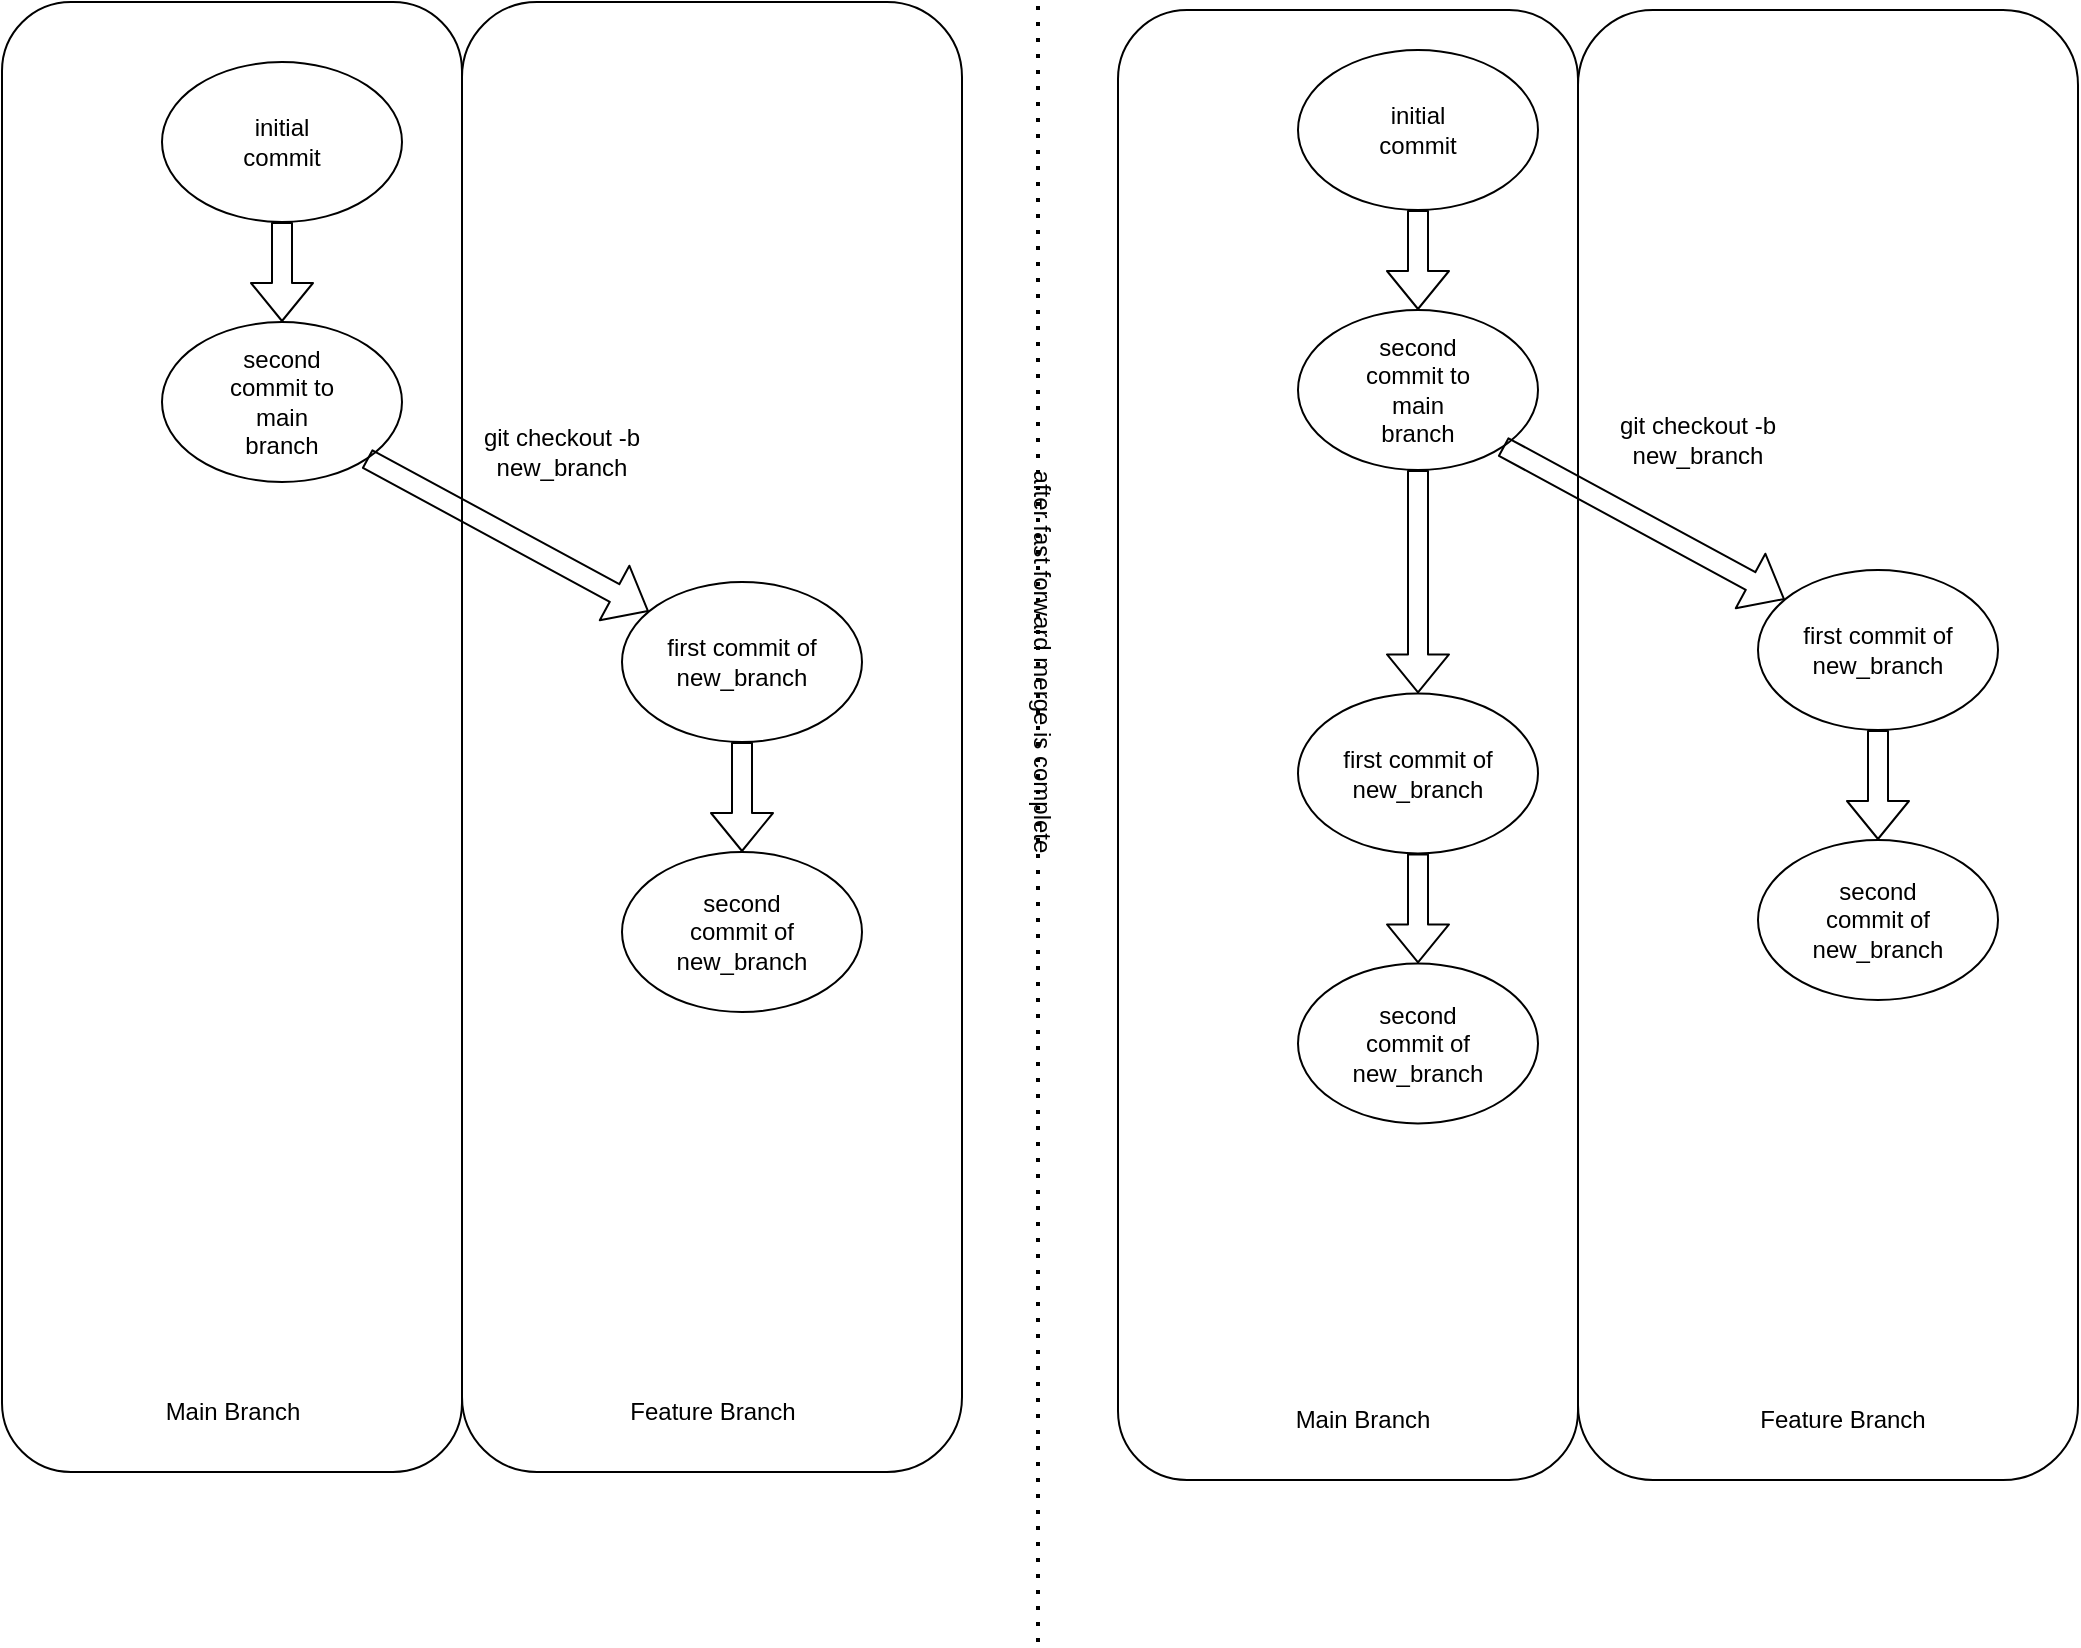 <mxfile>
    <diagram id="otmwXLSLBnoh-zQu1shb" name="Page-1">
        <mxGraphModel dx="1702" dy="1162" grid="1" gridSize="10" guides="1" tooltips="1" connect="1" arrows="1" fold="1" page="1" pageScale="1" pageWidth="1100" pageHeight="850" math="0" shadow="0">
            <root>
                <mxCell id="0"/>
                <mxCell id="1" parent="0"/>
                <mxCell id="38" value="" style="rounded=1;whiteSpace=wrap;html=1;" vertex="1" parent="1">
                    <mxGeometry x="818" y="19" width="250" height="735" as="geometry"/>
                </mxCell>
                <mxCell id="39" value="" style="rounded=1;whiteSpace=wrap;html=1;" vertex="1" parent="1">
                    <mxGeometry x="588" y="19" width="230" height="735" as="geometry"/>
                </mxCell>
                <mxCell id="37" value="" style="rounded=1;whiteSpace=wrap;html=1;" vertex="1" parent="1">
                    <mxGeometry x="260" y="15" width="250" height="735" as="geometry"/>
                </mxCell>
                <mxCell id="36" value="" style="rounded=1;whiteSpace=wrap;html=1;" vertex="1" parent="1">
                    <mxGeometry x="30" y="15" width="230" height="735" as="geometry"/>
                </mxCell>
                <mxCell id="2" value="" style="ellipse;whiteSpace=wrap;html=1;" vertex="1" parent="1">
                    <mxGeometry x="110" y="45" width="120" height="80" as="geometry"/>
                </mxCell>
                <mxCell id="3" value="" style="ellipse;whiteSpace=wrap;html=1;" vertex="1" parent="1">
                    <mxGeometry x="110" y="175" width="120" height="80" as="geometry"/>
                </mxCell>
                <mxCell id="4" value="" style="ellipse;whiteSpace=wrap;html=1;" vertex="1" parent="1">
                    <mxGeometry x="340" y="305" width="120" height="80" as="geometry"/>
                </mxCell>
                <mxCell id="5" value="" style="ellipse;whiteSpace=wrap;html=1;" vertex="1" parent="1">
                    <mxGeometry x="340" y="440" width="120" height="80" as="geometry"/>
                </mxCell>
                <mxCell id="6" value="" style="shape=flexArrow;endArrow=classic;html=1;exitX=0.5;exitY=1;exitDx=0;exitDy=0;entryX=0.5;entryY=0;entryDx=0;entryDy=0;" edge="1" parent="1" source="2" target="3">
                    <mxGeometry width="50" height="50" relative="1" as="geometry">
                        <mxPoint x="470" y="555" as="sourcePoint"/>
                        <mxPoint x="520" y="505" as="targetPoint"/>
                    </mxGeometry>
                </mxCell>
                <mxCell id="7" value="initial commit" style="text;html=1;strokeColor=none;fillColor=none;align=center;verticalAlign=middle;whiteSpace=wrap;rounded=0;" vertex="1" parent="1">
                    <mxGeometry x="140" y="70" width="60" height="30" as="geometry"/>
                </mxCell>
                <mxCell id="8" value="second commit to main branch" style="text;html=1;strokeColor=none;fillColor=none;align=center;verticalAlign=middle;whiteSpace=wrap;rounded=0;" vertex="1" parent="1">
                    <mxGeometry x="140" y="200" width="60" height="30" as="geometry"/>
                </mxCell>
                <mxCell id="9" value="" style="shape=flexArrow;endArrow=classic;html=1;exitX=1;exitY=1;exitDx=0;exitDy=0;" edge="1" parent="1" source="3" target="4">
                    <mxGeometry width="50" height="50" relative="1" as="geometry">
                        <mxPoint x="580" y="495" as="sourcePoint"/>
                        <mxPoint x="630" y="445" as="targetPoint"/>
                    </mxGeometry>
                </mxCell>
                <mxCell id="10" value="git checkout -b new_branch" style="text;html=1;strokeColor=none;fillColor=none;align=center;verticalAlign=middle;whiteSpace=wrap;rounded=0;" vertex="1" parent="1">
                    <mxGeometry x="250" y="225" width="120" height="30" as="geometry"/>
                </mxCell>
                <mxCell id="12" value="first commit of new_branch" style="text;html=1;strokeColor=none;fillColor=none;align=center;verticalAlign=middle;whiteSpace=wrap;rounded=0;" vertex="1" parent="1">
                    <mxGeometry x="360" y="330" width="80" height="30" as="geometry"/>
                </mxCell>
                <mxCell id="13" value="second commit of new_branch" style="text;html=1;strokeColor=none;fillColor=none;align=center;verticalAlign=middle;whiteSpace=wrap;rounded=0;" vertex="1" parent="1">
                    <mxGeometry x="360" y="465" width="80" height="30" as="geometry"/>
                </mxCell>
                <mxCell id="14" value="" style="shape=flexArrow;endArrow=classic;html=1;exitX=0.5;exitY=1;exitDx=0;exitDy=0;entryX=0.5;entryY=0;entryDx=0;entryDy=0;" edge="1" parent="1" source="4" target="5">
                    <mxGeometry width="50" height="50" relative="1" as="geometry">
                        <mxPoint x="580" y="465" as="sourcePoint"/>
                        <mxPoint x="630" y="415" as="targetPoint"/>
                    </mxGeometry>
                </mxCell>
                <mxCell id="15" value="" style="endArrow=none;dashed=1;html=1;dashPattern=1 3;strokeWidth=2;" edge="1" parent="1">
                    <mxGeometry width="50" height="50" relative="1" as="geometry">
                        <mxPoint x="548" y="835" as="sourcePoint"/>
                        <mxPoint x="548" y="15" as="targetPoint"/>
                    </mxGeometry>
                </mxCell>
                <mxCell id="16" value="after fast forward merge is complete" style="text;html=1;strokeColor=none;fillColor=none;align=center;verticalAlign=middle;whiteSpace=wrap;rounded=0;rotation=90;" vertex="1" parent="1">
                    <mxGeometry x="440" y="330" width="220" height="30" as="geometry"/>
                </mxCell>
                <mxCell id="17" value="" style="ellipse;whiteSpace=wrap;html=1;" vertex="1" parent="1">
                    <mxGeometry x="678" y="39" width="120" height="80" as="geometry"/>
                </mxCell>
                <mxCell id="18" value="" style="ellipse;whiteSpace=wrap;html=1;" vertex="1" parent="1">
                    <mxGeometry x="678" y="169" width="120" height="80" as="geometry"/>
                </mxCell>
                <mxCell id="19" value="" style="ellipse;whiteSpace=wrap;html=1;" vertex="1" parent="1">
                    <mxGeometry x="908" y="299" width="120" height="80" as="geometry"/>
                </mxCell>
                <mxCell id="20" value="" style="ellipse;whiteSpace=wrap;html=1;" vertex="1" parent="1">
                    <mxGeometry x="908" y="434" width="120" height="80" as="geometry"/>
                </mxCell>
                <mxCell id="21" value="" style="shape=flexArrow;endArrow=classic;html=1;exitX=0.5;exitY=1;exitDx=0;exitDy=0;entryX=0.5;entryY=0;entryDx=0;entryDy=0;" edge="1" parent="1" source="17" target="18">
                    <mxGeometry width="50" height="50" relative="1" as="geometry">
                        <mxPoint x="1038" y="549" as="sourcePoint"/>
                        <mxPoint x="1088" y="499" as="targetPoint"/>
                    </mxGeometry>
                </mxCell>
                <mxCell id="22" value="initial commit" style="text;html=1;strokeColor=none;fillColor=none;align=center;verticalAlign=middle;whiteSpace=wrap;rounded=0;" vertex="1" parent="1">
                    <mxGeometry x="708" y="64" width="60" height="30" as="geometry"/>
                </mxCell>
                <mxCell id="23" value="second commit to main branch" style="text;html=1;strokeColor=none;fillColor=none;align=center;verticalAlign=middle;whiteSpace=wrap;rounded=0;" vertex="1" parent="1">
                    <mxGeometry x="708" y="194" width="60" height="30" as="geometry"/>
                </mxCell>
                <mxCell id="24" value="" style="shape=flexArrow;endArrow=classic;html=1;exitX=1;exitY=1;exitDx=0;exitDy=0;" edge="1" parent="1" source="18" target="19">
                    <mxGeometry width="50" height="50" relative="1" as="geometry">
                        <mxPoint x="1148" y="489" as="sourcePoint"/>
                        <mxPoint x="1198" y="439" as="targetPoint"/>
                    </mxGeometry>
                </mxCell>
                <mxCell id="25" value="git checkout -b new_branch" style="text;html=1;strokeColor=none;fillColor=none;align=center;verticalAlign=middle;whiteSpace=wrap;rounded=0;" vertex="1" parent="1">
                    <mxGeometry x="818" y="219" width="120" height="30" as="geometry"/>
                </mxCell>
                <mxCell id="26" value="first commit of new_branch" style="text;html=1;strokeColor=none;fillColor=none;align=center;verticalAlign=middle;whiteSpace=wrap;rounded=0;" vertex="1" parent="1">
                    <mxGeometry x="928" y="324" width="80" height="30" as="geometry"/>
                </mxCell>
                <mxCell id="27" value="second commit of new_branch" style="text;html=1;strokeColor=none;fillColor=none;align=center;verticalAlign=middle;whiteSpace=wrap;rounded=0;" vertex="1" parent="1">
                    <mxGeometry x="928" y="459" width="80" height="30" as="geometry"/>
                </mxCell>
                <mxCell id="28" value="" style="shape=flexArrow;endArrow=classic;html=1;exitX=0.5;exitY=1;exitDx=0;exitDy=0;entryX=0.5;entryY=0;entryDx=0;entryDy=0;" edge="1" parent="1" source="19" target="20">
                    <mxGeometry width="50" height="50" relative="1" as="geometry">
                        <mxPoint x="1148" y="459" as="sourcePoint"/>
                        <mxPoint x="1198" y="409" as="targetPoint"/>
                    </mxGeometry>
                </mxCell>
                <mxCell id="29" value="" style="ellipse;whiteSpace=wrap;html=1;" vertex="1" parent="1">
                    <mxGeometry x="678.0" y="360.72" width="120" height="80" as="geometry"/>
                </mxCell>
                <mxCell id="30" value="" style="ellipse;whiteSpace=wrap;html=1;" vertex="1" parent="1">
                    <mxGeometry x="678.0" y="495.72" width="120" height="80" as="geometry"/>
                </mxCell>
                <mxCell id="32" value="first commit of new_branch" style="text;html=1;strokeColor=none;fillColor=none;align=center;verticalAlign=middle;whiteSpace=wrap;rounded=0;" vertex="1" parent="1">
                    <mxGeometry x="698.0" y="385.72" width="80" height="30" as="geometry"/>
                </mxCell>
                <mxCell id="33" value="second commit of new_branch" style="text;html=1;strokeColor=none;fillColor=none;align=center;verticalAlign=middle;whiteSpace=wrap;rounded=0;" vertex="1" parent="1">
                    <mxGeometry x="698.0" y="520.72" width="80" height="30" as="geometry"/>
                </mxCell>
                <mxCell id="34" value="" style="shape=flexArrow;endArrow=classic;html=1;exitX=0.5;exitY=1;exitDx=0;exitDy=0;entryX=0.5;entryY=0;entryDx=0;entryDy=0;" edge="1" parent="1" source="29" target="30">
                    <mxGeometry width="50" height="50" relative="1" as="geometry">
                        <mxPoint x="918.0" y="520.72" as="sourcePoint"/>
                        <mxPoint x="968.0" y="470.72" as="targetPoint"/>
                    </mxGeometry>
                </mxCell>
                <mxCell id="35" value="" style="shape=flexArrow;endArrow=classic;html=1;entryX=0.5;entryY=0;entryDx=0;entryDy=0;exitX=0.5;exitY=1;exitDx=0;exitDy=0;" edge="1" parent="1" source="18" target="29">
                    <mxGeometry width="50" height="50" relative="1" as="geometry">
                        <mxPoint x="498" y="509" as="sourcePoint"/>
                        <mxPoint x="548" y="459" as="targetPoint"/>
                    </mxGeometry>
                </mxCell>
                <mxCell id="40" value="Main Branch" style="text;html=1;strokeColor=none;fillColor=none;align=center;verticalAlign=middle;whiteSpace=wrap;rounded=0;" vertex="1" parent="1">
                    <mxGeometry x="92.5" y="705" width="105" height="30" as="geometry"/>
                </mxCell>
                <mxCell id="41" value="Feature Branch" style="text;html=1;strokeColor=none;fillColor=none;align=center;verticalAlign=middle;whiteSpace=wrap;rounded=0;" vertex="1" parent="1">
                    <mxGeometry x="332.5" y="705" width="105" height="30" as="geometry"/>
                </mxCell>
                <mxCell id="42" value="Main Branch" style="text;html=1;strokeColor=none;fillColor=none;align=center;verticalAlign=middle;whiteSpace=wrap;rounded=0;" vertex="1" parent="1">
                    <mxGeometry x="658" y="709" width="105" height="30" as="geometry"/>
                </mxCell>
                <mxCell id="43" value="Feature Branch" style="text;html=1;strokeColor=none;fillColor=none;align=center;verticalAlign=middle;whiteSpace=wrap;rounded=0;" vertex="1" parent="1">
                    <mxGeometry x="898" y="709" width="105" height="30" as="geometry"/>
                </mxCell>
            </root>
        </mxGraphModel>
    </diagram>
</mxfile>